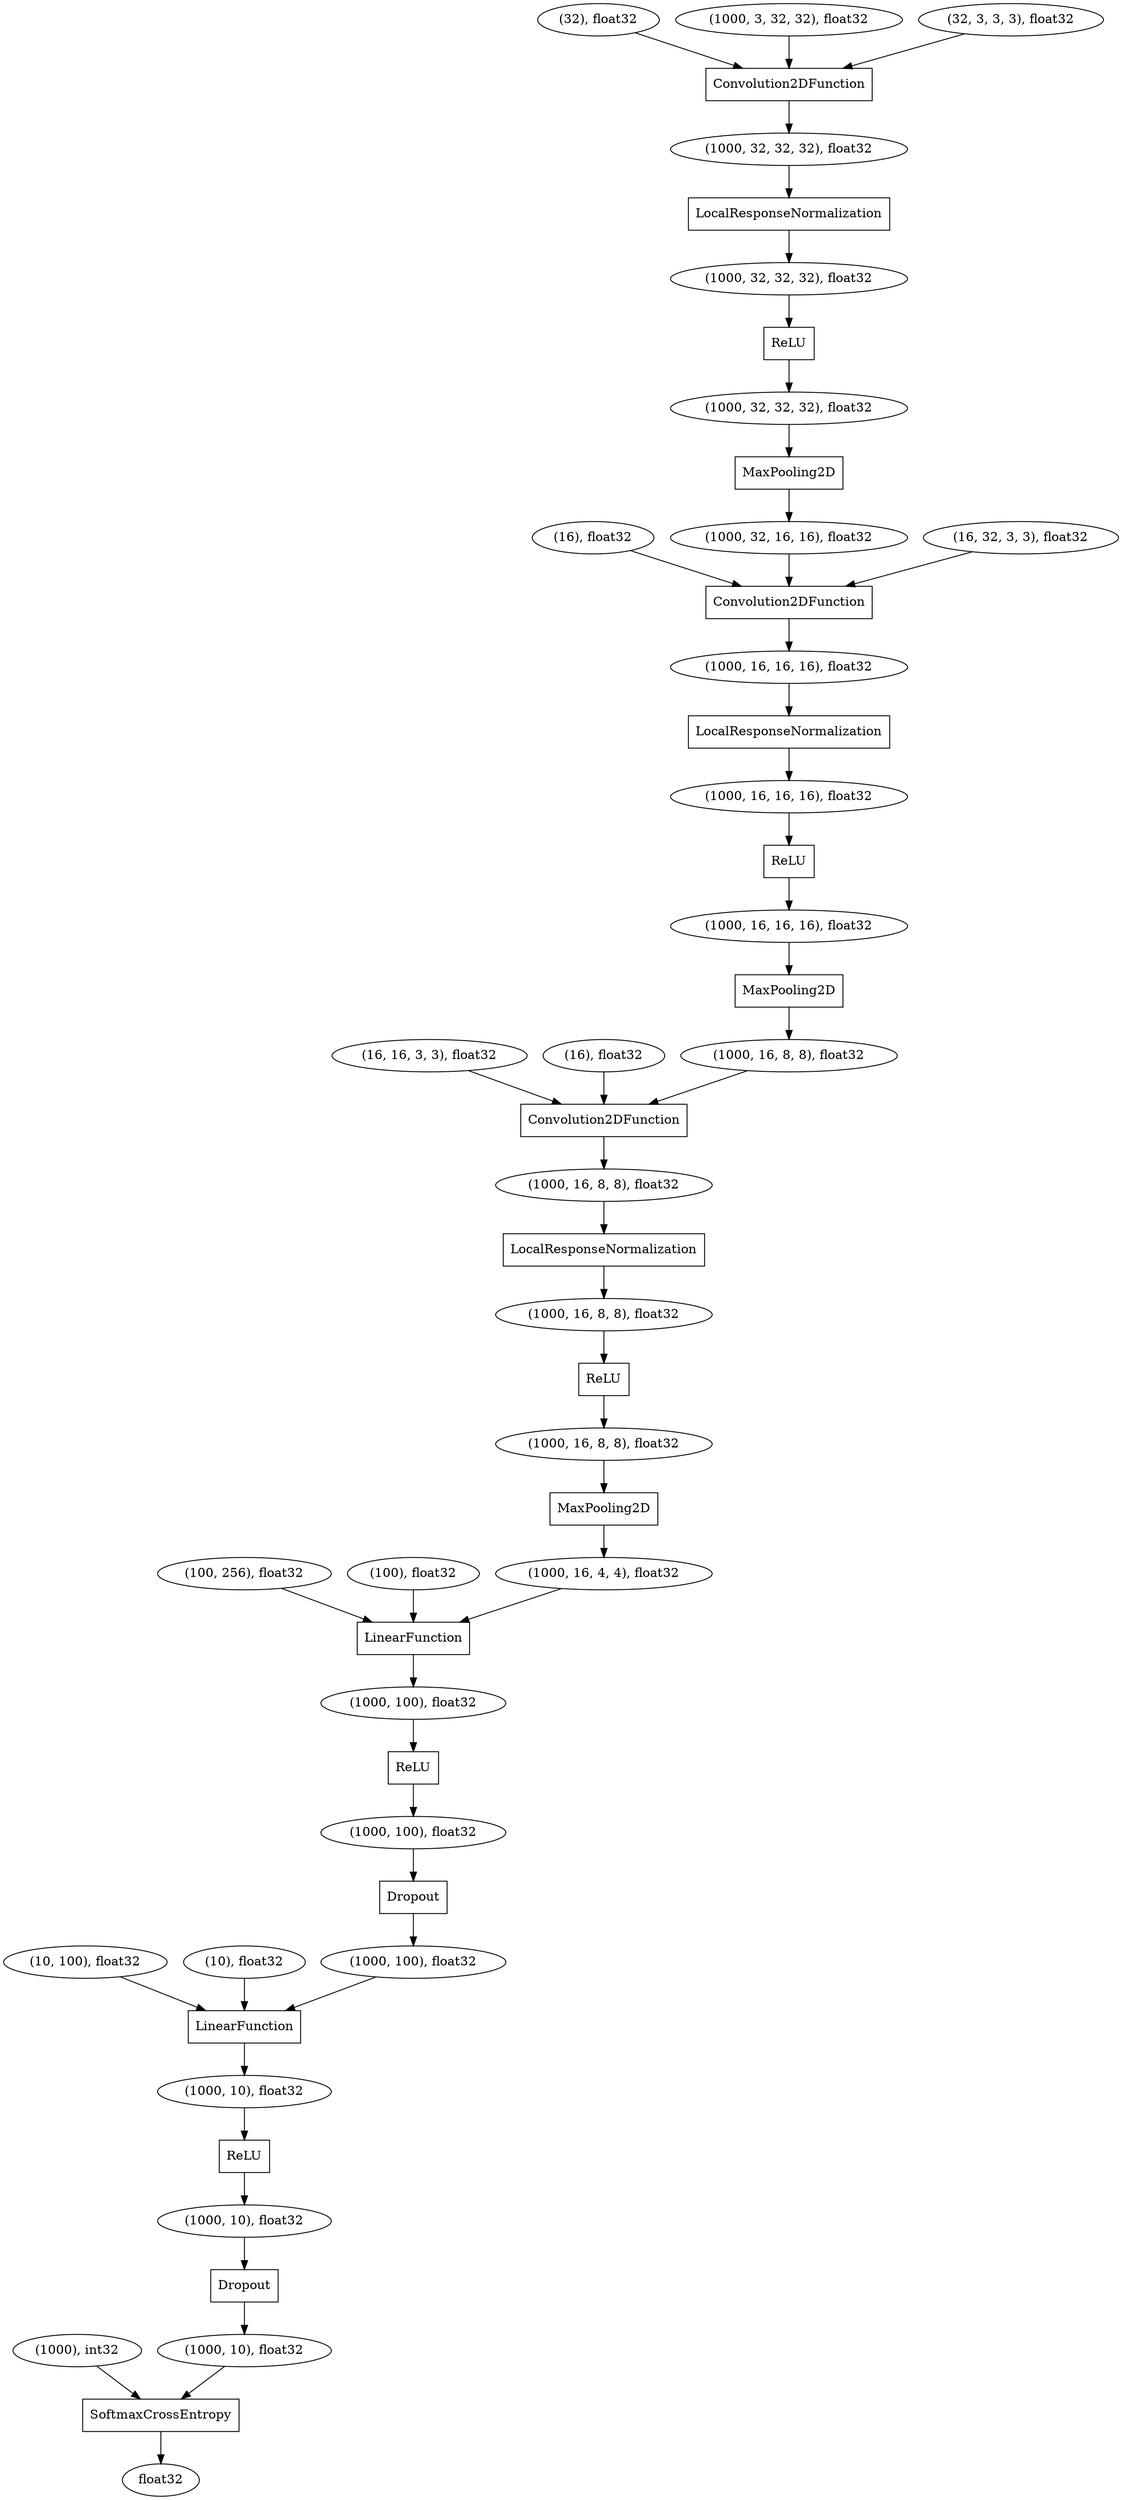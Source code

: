digraph graphname{140544968755216 [shape="oval",label="(1000, 100), float32"];140544968755280 [shape="box",label="Dropout"];140544967830544 [shape="oval",label="(16, 16, 3, 3), float32"];140544968755408 [shape="box",label="LinearFunction"];140544968754384 [shape="box",label="Convolution2DFunction"];140545278844624 [shape="box",label="LocalResponseNormalization"];140544968753424 [shape="oval",label="(1000, 16, 16, 16), float32"];140544967830608 [shape="oval",label="(16), float32"];140545017811664 [shape="box",label="Convolution2DFunction"];140544968754576 [shape="oval",label="(1000, 16, 8, 8), float32"];140544968755600 [shape="box",label="Dropout"];140544967830224 [shape="oval",label="(32), float32"];140544968754256 [shape="oval",label="(1000, 16, 8, 8), float32"];140544968755728 [shape="oval",label="(1000, 10), float32"];140544967831504 [shape="oval",label="(1000, 32, 32, 32), float32"];140544969138704 [shape="box",label="MaxPooling2D"];140544968755792 [shape="oval",label="(1000, 100), float32"];140544967831312 [shape="oval",label="(1000), int32"];140544968755856 [shape="oval",label="(1000, 10), float32"];140544968753872 [shape="box",label="ReLU"];140544968755984 [shape="oval",label="(1000, 10), float32"];140544968754000 [shape="oval",label="(1000, 16, 16, 16), float32"];140544968754320 [shape="box",label="LocalResponseNormalization"];140544967830416 [shape="oval",label="(16), float32"];140544968756176 [shape="box",label="SoftmaxCrossEntropy"];140544968755024 [shape="box",label="MaxPooling2D"];140544968754192 [shape="oval",label="(1000, 16, 8, 8), float32"];140544968756304 [shape="oval",label="float32"];140544968753680 [shape="oval",label="(1000, 16, 16, 16), float32"];140544967830672 [shape="oval",label="(100, 256), float32"];140544967830736 [shape="oval",label="(100), float32"];140544968756432 [shape="box",label="ReLU"];140544967831120 [shape="oval",label="(1000, 3, 32, 32), float32"];140544967830864 [shape="oval",label="(10, 100), float32"];140544967831440 [shape="box",label="LocalResponseNormalization"];140544967830928 [shape="oval",label="(10), float32"];140544969138768 [shape="oval",label="(1000, 32, 32, 32), float32"];140545278844496 [shape="oval",label="(1000, 32, 16, 16), float32"];140544968754768 [shape="box",label="ReLU"];140544967830160 [shape="oval",label="(32, 3, 3, 3), float32"];140544967831184 [shape="box",label="Convolution2DFunction"];140544968754896 [shape="oval",label="(1000, 16, 8, 8), float32"];140544968754128 [shape="box",label="MaxPooling2D"];140544968754960 [shape="box",label="ReLU"];140544967830352 [shape="oval",label="(16, 32, 3, 3), float32"];140544967831376 [shape="box",label="LinearFunction"];140544969138832 [shape="oval",label="(1000, 32, 32, 32), float32"];140544968755088 [shape="oval",label="(1000, 16, 4, 4), float32"];140544968755152 [shape="oval",label="(1000, 100), float32"];140544969138512 [shape="box",label="ReLU"];140544968755408 -> 140544968755728;140544969138832 -> 140544969138704;140544968755280 -> 140544968755792;140544967830544 -> 140544968754384;140544967831120 -> 140544967831184;140544967831376 -> 140544968755216;140544967830608 -> 140544968754384;140544968755216 -> 140544968754960;140544967831184 -> 140544967831504;140544968753872 -> 140544968754000;140544967830160 -> 140544967831184;140544967831504 -> 140544967831440;140544968755088 -> 140544967831376;140544968754896 -> 140544968755024;140544968754256 -> 140544968754768;140544968754192 -> 140544968754384;140544967830416 -> 140545017811664;140544968755728 -> 140544968756432;140544967831440 -> 140544969138768;140544968755792 -> 140544968755408;140544968756176 -> 140544968756304;140544967830928 -> 140544968755408;140544968755984 -> 140544968756176;140544968753424 -> 140544968753872;140544968755152 -> 140544968755280;140544967830736 -> 140544967831376;140544969138512 -> 140544969138832;140544968755600 -> 140544968755984;140545017811664 -> 140544968753680;140544968754960 -> 140544968755152;140544968754768 -> 140544968754896;140545278844496 -> 140545017811664;140544968754128 -> 140544968754192;140544967830224 -> 140544967831184;140544968756432 -> 140544968755856;140544967830672 -> 140544967831376;140544967830864 -> 140544968755408;140544968755024 -> 140544968755088;140544967830352 -> 140545017811664;140544968753680 -> 140545278844624;140544968754000 -> 140544968754128;140544968755856 -> 140544968755600;140545278844624 -> 140544968753424;140544969138768 -> 140544969138512;140544968754384 -> 140544968754576;140544967831312 -> 140544968756176;140544968754320 -> 140544968754256;140544969138704 -> 140545278844496;140544968754576 -> 140544968754320;}